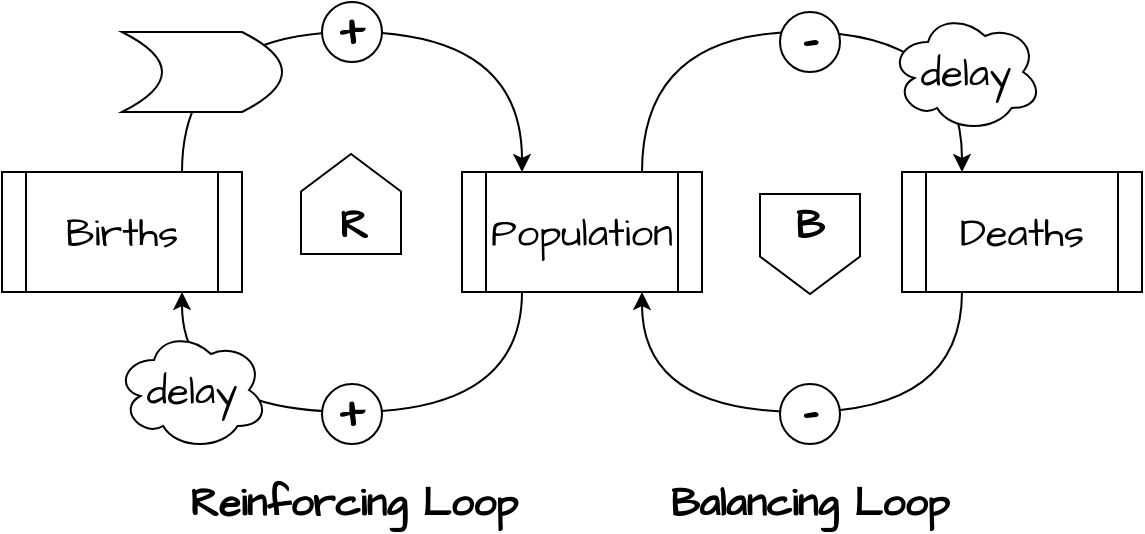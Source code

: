 <mxfile version="22.1.3" type="google" pages="6">
  <diagram name="Fig-01-Balancing-process" id="11gkgyTzlIEq7FbUo4LB">
    <mxGraphModel grid="1" page="1" gridSize="10" guides="1" tooltips="1" connect="1" arrows="1" fold="1" pageScale="1" pageWidth="827" pageHeight="1169" math="0" shadow="0">
      <root>
        <mxCell id="0" />
        <mxCell id="1" parent="0" />
        <mxCell id="OilLAM5gHZXCS2dtqv6e-1" value="Births" style="shape=process;whiteSpace=wrap;html=1;backgroundOutline=1;hachureGap=4;fontFamily=Architects Daughter;fontSource=https%3A%2F%2Ffonts.googleapis.com%2Fcss%3Ffamily%3DArchitects%2BDaughter;fontSize=20;" vertex="1" parent="1">
          <mxGeometry x="130" y="290" width="120" height="60" as="geometry" />
        </mxCell>
        <mxCell id="OilLAM5gHZXCS2dtqv6e-2" value="Population" style="shape=process;whiteSpace=wrap;html=1;backgroundOutline=1;hachureGap=4;fontFamily=Architects Daughter;fontSource=https%3A%2F%2Ffonts.googleapis.com%2Fcss%3Ffamily%3DArchitects%2BDaughter;fontSize=20;" vertex="1" parent="1">
          <mxGeometry x="360" y="290" width="120" height="60" as="geometry" />
        </mxCell>
        <mxCell id="OilLAM5gHZXCS2dtqv6e-11" style="edgeStyle=orthogonalEdgeStyle;curved=1;rounded=0;hachureGap=4;orthogonalLoop=1;jettySize=auto;html=1;entryX=0.75;entryY=1;entryDx=0;entryDy=0;fontFamily=Architects Daughter;fontSource=https%3A%2F%2Ffonts.googleapis.com%2Fcss%3Ffamily%3DArchitects%2BDaughter;fontSize=16;exitX=0.25;exitY=1;exitDx=0;exitDy=0;" edge="1" parent="1" source="OilLAM5gHZXCS2dtqv6e-3" target="OilLAM5gHZXCS2dtqv6e-2">
          <mxGeometry relative="1" as="geometry">
            <Array as="points">
              <mxPoint x="610" y="410" />
              <mxPoint x="450" y="410" />
            </Array>
          </mxGeometry>
        </mxCell>
        <mxCell id="OilLAM5gHZXCS2dtqv6e-3" value="Deaths" style="shape=process;whiteSpace=wrap;html=1;backgroundOutline=1;hachureGap=4;fontFamily=Architects Daughter;fontSource=https%3A%2F%2Ffonts.googleapis.com%2Fcss%3Ffamily%3DArchitects%2BDaughter;fontSize=20;" vertex="1" parent="1">
          <mxGeometry x="580" y="290" width="120" height="60" as="geometry" />
        </mxCell>
        <mxCell id="OilLAM5gHZXCS2dtqv6e-7" style="edgeStyle=orthogonalEdgeStyle;curved=1;rounded=0;hachureGap=4;orthogonalLoop=1;jettySize=auto;html=1;entryX=0.25;entryY=0;entryDx=0;entryDy=0;fontFamily=Architects Daughter;fontSource=https%3A%2F%2Ffonts.googleapis.com%2Fcss%3Ffamily%3DArchitects%2BDaughter;fontSize=16;exitX=0.75;exitY=0;exitDx=0;exitDy=0;" edge="1" parent="1" source="OilLAM5gHZXCS2dtqv6e-1" target="OilLAM5gHZXCS2dtqv6e-2">
          <mxGeometry relative="1" as="geometry">
            <Array as="points">
              <mxPoint x="220" y="220" />
              <mxPoint x="390" y="220" />
            </Array>
          </mxGeometry>
        </mxCell>
        <mxCell id="OilLAM5gHZXCS2dtqv6e-8" style="edgeStyle=orthogonalEdgeStyle;curved=1;rounded=0;hachureGap=4;orthogonalLoop=1;jettySize=auto;html=1;entryX=0.25;entryY=0;entryDx=0;entryDy=0;fontFamily=Architects Daughter;fontSource=https%3A%2F%2Ffonts.googleapis.com%2Fcss%3Ffamily%3DArchitects%2BDaughter;fontSize=16;exitX=0.75;exitY=0;exitDx=0;exitDy=0;" edge="1" parent="1" source="OilLAM5gHZXCS2dtqv6e-2" target="OilLAM5gHZXCS2dtqv6e-3">
          <mxGeometry relative="1" as="geometry">
            <mxPoint x="440" y="290" as="sourcePoint" />
            <mxPoint x="640" y="290" as="targetPoint" />
            <Array as="points">
              <mxPoint x="450" y="220" />
              <mxPoint x="610" y="220" />
            </Array>
          </mxGeometry>
        </mxCell>
        <mxCell id="OilLAM5gHZXCS2dtqv6e-12" style="edgeStyle=orthogonalEdgeStyle;curved=1;rounded=0;hachureGap=4;orthogonalLoop=1;jettySize=auto;html=1;fontFamily=Architects Daughter;fontSource=https%3A%2F%2Ffonts.googleapis.com%2Fcss%3Ffamily%3DArchitects%2BDaughter;fontSize=16;exitX=0.25;exitY=1;exitDx=0;exitDy=0;entryX=0.75;entryY=1;entryDx=0;entryDy=0;" edge="1" parent="1" source="OilLAM5gHZXCS2dtqv6e-2" target="OilLAM5gHZXCS2dtqv6e-1">
          <mxGeometry relative="1" as="geometry">
            <mxPoint x="285" y="400" as="sourcePoint" />
            <mxPoint x="130" y="420" as="targetPoint" />
            <Array as="points">
              <mxPoint x="390" y="410" />
              <mxPoint x="220" y="410" />
            </Array>
          </mxGeometry>
        </mxCell>
        <mxCell id="OilLAM5gHZXCS2dtqv6e-14" value="&lt;b&gt;&lt;font style=&quot;font-size: 24px;&quot;&gt;+&lt;/font&gt;&lt;/b&gt;" style="ellipse;whiteSpace=wrap;html=1;aspect=fixed;hachureGap=4;fontFamily=Architects Daughter;fontSource=https%3A%2F%2Ffonts.googleapis.com%2Fcss%3Ffamily%3DArchitects%2BDaughter;fontSize=20;" vertex="1" parent="1">
          <mxGeometry x="290" y="205" width="30" height="30" as="geometry" />
        </mxCell>
        <mxCell id="OilLAM5gHZXCS2dtqv6e-16" value="&lt;b&gt;&lt;font style=&quot;font-size: 24px;&quot;&gt;+&lt;/font&gt;&lt;/b&gt;" style="ellipse;whiteSpace=wrap;html=1;aspect=fixed;hachureGap=4;fontFamily=Architects Daughter;fontSource=https%3A%2F%2Ffonts.googleapis.com%2Fcss%3Ffamily%3DArchitects%2BDaughter;fontSize=20;" vertex="1" parent="1">
          <mxGeometry x="290" y="396" width="30" height="30" as="geometry" />
        </mxCell>
        <mxCell id="OilLAM5gHZXCS2dtqv6e-18" value="delay" style="ellipse;shape=cloud;whiteSpace=wrap;html=1;hachureGap=4;fontFamily=Architects Daughter;fontSource=https%3A%2F%2Ffonts.googleapis.com%2Fcss%3Ffamily%3DArchitects%2BDaughter;fontSize=20;" vertex="1" parent="1">
          <mxGeometry x="187" y="369" width="76" height="60" as="geometry" />
        </mxCell>
        <mxCell id="OilLAM5gHZXCS2dtqv6e-20" value="delay" style="ellipse;shape=cloud;whiteSpace=wrap;html=1;hachureGap=4;fontFamily=Architects Daughter;fontSource=https%3A%2F%2Ffonts.googleapis.com%2Fcss%3Ffamily%3DArchitects%2BDaughter;fontSize=20;" vertex="1" parent="1">
          <mxGeometry x="574" y="210" width="76" height="60" as="geometry" />
        </mxCell>
        <mxCell id="OilLAM5gHZXCS2dtqv6e-21" value="&lt;b&gt;&lt;font style=&quot;font-size: 24px;&quot;&gt;-&lt;/font&gt;&lt;/b&gt;" style="ellipse;whiteSpace=wrap;html=1;aspect=fixed;hachureGap=4;fontFamily=Architects Daughter;fontSource=https%3A%2F%2Ffonts.googleapis.com%2Fcss%3Ffamily%3DArchitects%2BDaughter;fontSize=20;" vertex="1" parent="1">
          <mxGeometry x="519" y="210" width="30" height="30" as="geometry" />
        </mxCell>
        <mxCell id="OilLAM5gHZXCS2dtqv6e-24" value="&lt;b&gt;&lt;font style=&quot;font-size: 24px;&quot;&gt;-&lt;/font&gt;&lt;/b&gt;" style="ellipse;whiteSpace=wrap;html=1;aspect=fixed;hachureGap=4;fontFamily=Architects Daughter;fontSource=https%3A%2F%2Ffonts.googleapis.com%2Fcss%3Ffamily%3DArchitects%2BDaughter;fontSize=20;" vertex="1" parent="1">
          <mxGeometry x="519" y="396" width="30" height="30" as="geometry" />
        </mxCell>
        <mxCell id="OilLAM5gHZXCS2dtqv6e-25" value="" style="shape=offPageConnector;whiteSpace=wrap;html=1;hachureGap=4;fontFamily=Architects Daughter;fontSource=https%3A%2F%2Ffonts.googleapis.com%2Fcss%3Ffamily%3DArchitects%2BDaughter;fontSize=20;" vertex="1" parent="1">
          <mxGeometry x="509" y="301" width="50" height="50" as="geometry" />
        </mxCell>
        <mxCell id="OilLAM5gHZXCS2dtqv6e-27" value="" style="shape=offPageConnector;whiteSpace=wrap;html=1;hachureGap=4;fontFamily=Architects Daughter;fontSource=https%3A%2F%2Ffonts.googleapis.com%2Fcss%3Ffamily%3DArchitects%2BDaughter;fontSize=20;rotation=-180;" vertex="1" parent="1">
          <mxGeometry x="279.5" y="281" width="50" height="50" as="geometry" />
        </mxCell>
        <mxCell id="OilLAM5gHZXCS2dtqv6e-28" value="&lt;b&gt;R&lt;/b&gt;" style="text;html=1;strokeColor=none;fillColor=none;align=center;verticalAlign=middle;whiteSpace=wrap;rounded=0;fontSize=20;fontFamily=Architects Daughter;" vertex="1" parent="1">
          <mxGeometry x="280.5" y="301" width="50" height="30" as="geometry" />
        </mxCell>
        <mxCell id="OilLAM5gHZXCS2dtqv6e-29" value="&lt;b&gt;B&lt;/b&gt;" style="text;html=1;strokeColor=none;fillColor=none;align=center;verticalAlign=middle;whiteSpace=wrap;rounded=0;fontSize=20;fontFamily=Architects Daughter;" vertex="1" parent="1">
          <mxGeometry x="509" y="301" width="50" height="30" as="geometry" />
        </mxCell>
        <mxCell id="OilLAM5gHZXCS2dtqv6e-32" value="&lt;b&gt;Reinforcing Loop&lt;/b&gt;" style="text;html=1;strokeColor=none;fillColor=none;align=center;verticalAlign=middle;whiteSpace=wrap;rounded=0;fontSize=20;fontFamily=Architects Daughter;" vertex="1" parent="1">
          <mxGeometry x="215.5" y="440" width="180" height="30" as="geometry" />
        </mxCell>
        <mxCell id="OilLAM5gHZXCS2dtqv6e-33" value="&lt;b&gt;Balancing Loop&lt;/b&gt;" style="text;html=1;strokeColor=none;fillColor=none;align=center;verticalAlign=middle;whiteSpace=wrap;rounded=0;fontSize=20;fontFamily=Architects Daughter;" vertex="1" parent="1">
          <mxGeometry x="444" y="440" width="180" height="30" as="geometry" />
        </mxCell>
        <mxCell id="eOa3cAy2JyRBsDLflKiv-6" value="" style="shape=dataStorage;whiteSpace=wrap;html=1;fixedSize=1;hachureGap=4;fontFamily=Architects Daughter;fontSource=https%3A%2F%2Ffonts.googleapis.com%2Fcss%3Ffamily%3DArchitects%2BDaughter;fontSize=20;size=20;rotation=-180;" vertex="1" parent="1">
          <mxGeometry x="190" y="220" width="80" height="40" as="geometry" />
        </mxCell>
      </root>
    </mxGraphModel>
  </diagram>
  <diagram id="60wBSHql6DzevDmBtiGt" name="Fig-02-Shifting-the-burden">
    <mxGraphModel grid="1" page="1" gridSize="10" guides="1" tooltips="1" connect="1" arrows="1" fold="1" pageScale="1" pageWidth="827" pageHeight="1169" math="0" shadow="0">
      <root>
        <mxCell id="0" />
        <mxCell id="1" parent="0" />
        <mxCell id="sNFpGh8MA8WaqAuddQsx-11" style="edgeStyle=orthogonalEdgeStyle;curved=1;rounded=0;hachureGap=4;orthogonalLoop=1;jettySize=auto;html=1;entryX=0.75;entryY=1;entryDx=0;entryDy=0;fontFamily=Architects Daughter;fontSource=https%3A%2F%2Ffonts.googleapis.com%2Fcss%3Ffamily%3DArchitects%2BDaughter;fontSize=16;exitX=0.25;exitY=1;exitDx=0;exitDy=0;" edge="1" parent="1" source="rQ8_VpvlFL_j0DW1Z15a-1" target="rQ8_VpvlFL_j0DW1Z15a-3">
          <mxGeometry relative="1" as="geometry">
            <Array as="points">
              <mxPoint x="325" y="320" />
              <mxPoint x="165" y="320" />
            </Array>
          </mxGeometry>
        </mxCell>
        <mxCell id="sNFpGh8MA8WaqAuddQsx-14" style="edgeStyle=orthogonalEdgeStyle;curved=1;rounded=0;hachureGap=4;orthogonalLoop=1;jettySize=auto;html=1;entryX=0.25;entryY=1;entryDx=0;entryDy=0;fontFamily=Architects Daughter;fontSource=https%3A%2F%2Ffonts.googleapis.com%2Fcss%3Ffamily%3DArchitects%2BDaughter;fontSize=16;exitX=0.812;exitY=1.017;exitDx=0;exitDy=0;exitPerimeter=0;" edge="1" parent="1" source="rQ8_VpvlFL_j0DW1Z15a-1" target="rQ8_VpvlFL_j0DW1Z15a-2">
          <mxGeometry relative="1" as="geometry">
            <Array as="points">
              <mxPoint x="411" y="320" />
              <mxPoint x="555" y="320" />
            </Array>
          </mxGeometry>
        </mxCell>
        <mxCell id="rQ8_VpvlFL_j0DW1Z15a-1" value="&lt;b style=&quot;&quot;&gt;&lt;font style=&quot;font-size: 10px;&quot;&gt;Platform&#39;s value delivery rate slow down&lt;/font&gt;&lt;/b&gt;" style="shape=process;whiteSpace=wrap;html=1;backgroundOutline=1;hachureGap=4;fontFamily=Architects Daughter;fontSource=https%3A%2F%2Ffonts.googleapis.com%2Fcss%3Ffamily%3DArchitects%2BDaughter;fontSize=20;fillColor=#CCCCCC;fontColor=#333333;strokeColor=#666666;" vertex="1" parent="1">
          <mxGeometry x="286" y="220" width="154" height="60" as="geometry" />
        </mxCell>
        <mxCell id="rQ8_VpvlFL_j0DW1Z15a-2" value="&lt;font style=&quot;font-size: 14px;&quot;&gt;&lt;font style=&quot;font-size: 14px;&quot;&gt;Modularize&lt;/font&gt;&amp;nbsp;the architecture&lt;/font&gt;" style="shape=process;whiteSpace=wrap;html=1;backgroundOutline=1;hachureGap=4;fontFamily=Architects Daughter;fontSource=https%3A%2F%2Ffonts.googleapis.com%2Fcss%3Ffamily%3DArchitects%2BDaughter;fontSize=20;strokeColor=#1A1A1A;" vertex="1" parent="1">
          <mxGeometry x="520" y="220" width="140" height="60" as="geometry" />
        </mxCell>
        <mxCell id="sNFpGh8MA8WaqAuddQsx-4" style="edgeStyle=orthogonalEdgeStyle;curved=1;rounded=0;hachureGap=4;orthogonalLoop=1;jettySize=auto;html=1;entryX=0.25;entryY=0;entryDx=0;entryDy=0;fontFamily=Architects Daughter;fontSource=https%3A%2F%2Ffonts.googleapis.com%2Fcss%3Ffamily%3DArchitects%2BDaughter;fontSize=16;exitX=0.75;exitY=0;exitDx=0;exitDy=0;" edge="1" parent="1" source="rQ8_VpvlFL_j0DW1Z15a-3" target="rQ8_VpvlFL_j0DW1Z15a-1">
          <mxGeometry relative="1" as="geometry">
            <Array as="points">
              <mxPoint x="165" y="180" />
              <mxPoint x="325" y="180" />
            </Array>
          </mxGeometry>
        </mxCell>
        <mxCell id="rQ8_VpvlFL_j0DW1Z15a-3" value="&lt;font style=&quot;font-size: 14px;&quot;&gt;Throw tech at the problem&lt;/font&gt;" style="shape=process;whiteSpace=wrap;html=1;backgroundOutline=1;hachureGap=4;fontFamily=Architects Daughter;fontSource=https%3A%2F%2Ffonts.googleapis.com%2Fcss%3Ffamily%3DArchitects%2BDaughter;fontSize=20;strokeColor=#1A1A1A;" vertex="1" parent="1">
          <mxGeometry x="60" y="220" width="140" height="60" as="geometry" />
        </mxCell>
        <mxCell id="3nkuwD8ZPSOfI04qn5QQ-1" value="&lt;b&gt;&lt;font style=&quot;font-size: 24px;&quot;&gt;+&lt;/font&gt;&lt;/b&gt;" style="ellipse;whiteSpace=wrap;html=1;aspect=fixed;hachureGap=4;fontFamily=Architects Daughter;fontSource=https%3A%2F%2Ffonts.googleapis.com%2Fcss%3Ffamily%3DArchitects%2BDaughter;fontSize=20;" vertex="1" parent="1">
          <mxGeometry x="230" y="304" width="30" height="30" as="geometry" />
        </mxCell>
        <mxCell id="3nkuwD8ZPSOfI04qn5QQ-3" value="&lt;b&gt;&lt;font style=&quot;font-size: 24px;&quot;&gt;-&lt;/font&gt;&lt;/b&gt;" style="ellipse;whiteSpace=wrap;html=1;aspect=fixed;hachureGap=4;fontFamily=Architects Daughter;fontSource=https%3A%2F%2Ffonts.googleapis.com%2Fcss%3Ffamily%3DArchitects%2BDaughter;fontSize=20;" vertex="1" parent="1">
          <mxGeometry x="230" y="162" width="30" height="30" as="geometry" />
        </mxCell>
        <mxCell id="3nkuwD8ZPSOfI04qn5QQ-9" value="&lt;b&gt;&lt;font style=&quot;font-size: 24px;&quot;&gt;+&lt;/font&gt;&lt;/b&gt;" style="ellipse;whiteSpace=wrap;html=1;aspect=fixed;hachureGap=4;fontFamily=Architects Daughter;fontSource=https%3A%2F%2Ffonts.googleapis.com%2Fcss%3Ffamily%3DArchitects%2BDaughter;fontSize=20;" vertex="1" parent="1">
          <mxGeometry x="466" y="304" width="30" height="30" as="geometry" />
        </mxCell>
        <mxCell id="sNFpGh8MA8WaqAuddQsx-1" value="" style="shape=offPageConnector;whiteSpace=wrap;html=1;hachureGap=4;fontFamily=Architects Daughter;fontSource=https%3A%2F%2Ffonts.googleapis.com%2Fcss%3Ffamily%3DArchitects%2BDaughter;fontSize=20;" vertex="1" parent="1">
          <mxGeometry x="220" y="230" width="50" height="50" as="geometry" />
        </mxCell>
        <mxCell id="sNFpGh8MA8WaqAuddQsx-2" value="&lt;b&gt;B&lt;/b&gt;" style="text;html=1;strokeColor=none;fillColor=none;align=center;verticalAlign=middle;whiteSpace=wrap;rounded=0;fontSize=20;fontFamily=Architects Daughter;" vertex="1" parent="1">
          <mxGeometry x="220" y="230" width="50" height="30" as="geometry" />
        </mxCell>
        <mxCell id="sNFpGh8MA8WaqAuddQsx-6" value="" style="shape=offPageConnector;whiteSpace=wrap;html=1;hachureGap=4;fontFamily=Architects Daughter;fontSource=https%3A%2F%2Ffonts.googleapis.com%2Fcss%3Ffamily%3DArchitects%2BDaughter;fontSize=20;" vertex="1" parent="1">
          <mxGeometry x="456" y="225" width="50" height="50" as="geometry" />
        </mxCell>
        <mxCell id="sNFpGh8MA8WaqAuddQsx-7" value="&lt;b&gt;B&lt;/b&gt;" style="text;html=1;strokeColor=none;fillColor=none;align=center;verticalAlign=middle;whiteSpace=wrap;rounded=0;fontSize=20;fontFamily=Architects Daughter;" vertex="1" parent="1">
          <mxGeometry x="456" y="225" width="50" height="30" as="geometry" />
        </mxCell>
        <mxCell id="sNFpGh8MA8WaqAuddQsx-12" style="edgeStyle=orthogonalEdgeStyle;curved=1;rounded=0;hachureGap=4;orthogonalLoop=1;jettySize=auto;html=1;entryX=1;entryY=0.5;entryDx=0;entryDy=0;fontFamily=Architects Daughter;fontSource=https%3A%2F%2Ffonts.googleapis.com%2Fcss%3Ffamily%3DArchitects%2BDaughter;fontSize=16;exitX=0.557;exitY=-0.05;exitDx=0;exitDy=0;exitPerimeter=0;" edge="1" parent="1" source="rQ8_VpvlFL_j0DW1Z15a-2" target="JkUxGWdvc6NHA0KVlLsy-8">
          <mxGeometry relative="1" as="geometry">
            <Array as="points">
              <mxPoint x="598" y="120" />
            </Array>
          </mxGeometry>
        </mxCell>
        <mxCell id="sNFpGh8MA8WaqAuddQsx-13" value="&lt;b&gt;&lt;font style=&quot;font-size: 24px;&quot;&gt;-&lt;/font&gt;&lt;/b&gt;" style="ellipse;whiteSpace=wrap;html=1;aspect=fixed;hachureGap=4;fontFamily=Architects Daughter;fontSource=https%3A%2F%2Ffonts.googleapis.com%2Fcss%3Ffamily%3DArchitects%2BDaughter;fontSize=20;" vertex="1" parent="1">
          <mxGeometry x="575" y="162" width="30" height="30" as="geometry" />
        </mxCell>
        <mxCell id="JkUxGWdvc6NHA0KVlLsy-1" value="delay" style="ellipse;shape=cloud;whiteSpace=wrap;html=1;hachureGap=4;fontFamily=Architects Daughter;fontSource=https%3A%2F%2Ffonts.googleapis.com%2Fcss%3Ffamily%3DArchitects%2BDaughter;fontSize=20;" vertex="1" parent="1">
          <mxGeometry x="376" y="290" width="76" height="60" as="geometry" />
        </mxCell>
        <mxCell id="JkUxGWdvc6NHA0KVlLsy-2" value="&lt;font style=&quot;font-size: 14px;&quot;&gt;Perceived problem resolution&lt;/font&gt;" style="shape=process;whiteSpace=wrap;html=1;backgroundOutline=1;hachureGap=4;fontFamily=Architects Daughter;fontSource=https%3A%2F%2Ffonts.googleapis.com%2Fcss%3Ffamily%3DArchitects%2BDaughter;fontSize=20;strokeColor=#1A1A1A;" vertex="1" parent="1">
          <mxGeometry x="286" y="397" width="154" height="60" as="geometry" />
        </mxCell>
        <mxCell id="JkUxGWdvc6NHA0KVlLsy-3" style="edgeStyle=orthogonalEdgeStyle;curved=1;rounded=0;hachureGap=4;orthogonalLoop=1;jettySize=auto;html=1;entryX=0;entryY=0.5;entryDx=0;entryDy=0;fontFamily=Architects Daughter;fontSource=https%3A%2F%2Ffonts.googleapis.com%2Fcss%3Ffamily%3DArchitects%2BDaughter;fontSize=16;exitX=0.5;exitY=1;exitDx=0;exitDy=0;" edge="1" parent="1" source="rQ8_VpvlFL_j0DW1Z15a-3" target="JkUxGWdvc6NHA0KVlLsy-2">
          <mxGeometry relative="1" as="geometry" />
        </mxCell>
        <mxCell id="JkUxGWdvc6NHA0KVlLsy-4" value="&lt;b&gt;&lt;font style=&quot;font-size: 24px;&quot;&gt;+&lt;/font&gt;&lt;/b&gt;" style="ellipse;whiteSpace=wrap;html=1;aspect=fixed;hachureGap=4;fontFamily=Architects Daughter;fontSource=https%3A%2F%2Ffonts.googleapis.com%2Fcss%3Ffamily%3DArchitects%2BDaughter;fontSize=20;" vertex="1" parent="1">
          <mxGeometry x="170" y="390" width="30" height="30" as="geometry" />
        </mxCell>
        <mxCell id="JkUxGWdvc6NHA0KVlLsy-5" style="edgeStyle=orthogonalEdgeStyle;curved=1;rounded=0;hachureGap=4;orthogonalLoop=1;jettySize=auto;html=1;exitX=1;exitY=0.5;exitDx=0;exitDy=0;entryX=0.679;entryY=0.983;entryDx=0;entryDy=0;entryPerimeter=0;fontFamily=Architects Daughter;fontSource=https%3A%2F%2Ffonts.googleapis.com%2Fcss%3Ffamily%3DArchitects%2BDaughter;fontSize=16;" edge="1" parent="1" source="JkUxGWdvc6NHA0KVlLsy-2" target="rQ8_VpvlFL_j0DW1Z15a-2">
          <mxGeometry relative="1" as="geometry" />
        </mxCell>
        <mxCell id="JkUxGWdvc6NHA0KVlLsy-6" value="&lt;b&gt;&lt;font style=&quot;font-size: 24px;&quot;&gt;-&lt;/font&gt;&lt;/b&gt;" style="ellipse;whiteSpace=wrap;html=1;aspect=fixed;hachureGap=4;fontFamily=Architects Daughter;fontSource=https%3A%2F%2Ffonts.googleapis.com%2Fcss%3Ffamily%3DArchitects%2BDaughter;fontSize=20;" vertex="1" parent="1">
          <mxGeometry x="536" y="391" width="30" height="30" as="geometry" />
        </mxCell>
        <mxCell id="JkUxGWdvc6NHA0KVlLsy-9" style="edgeStyle=orthogonalEdgeStyle;curved=1;rounded=0;hachureGap=4;orthogonalLoop=1;jettySize=auto;html=1;entryX=0.5;entryY=0;entryDx=0;entryDy=0;fontFamily=Architects Daughter;fontSource=https%3A%2F%2Ffonts.googleapis.com%2Fcss%3Ffamily%3DArchitects%2BDaughter;fontSize=16;exitX=0;exitY=0.5;exitDx=0;exitDy=0;" edge="1" parent="1" source="JkUxGWdvc6NHA0KVlLsy-8" target="rQ8_VpvlFL_j0DW1Z15a-1">
          <mxGeometry relative="1" as="geometry" />
        </mxCell>
        <mxCell id="JkUxGWdvc6NHA0KVlLsy-8" value="&lt;font color=&quot;#000000&quot; style=&quot;font-size: 14px;&quot;&gt;&lt;b&gt;Accidental complexity&lt;/b&gt;&lt;/font&gt;" style="shape=process;whiteSpace=wrap;html=1;backgroundOutline=1;hachureGap=4;fontFamily=Architects Daughter;fontSource=https%3A%2F%2Ffonts.googleapis.com%2Fcss%3Ffamily%3DArchitects%2BDaughter;fontSize=20;fillColor=#CCCCCC;fontColor=#333333;strokeColor=#666666;" vertex="1" parent="1">
          <mxGeometry x="414" y="90" width="116" height="60" as="geometry" />
        </mxCell>
        <mxCell id="JkUxGWdvc6NHA0KVlLsy-10" value="&lt;b&gt;&lt;font style=&quot;font-size: 24px;&quot;&gt;-&lt;/font&gt;&lt;/b&gt;" style="ellipse;whiteSpace=wrap;html=1;aspect=fixed;hachureGap=4;fontFamily=Architects Daughter;fontSource=https%3A%2F%2Ffonts.googleapis.com%2Fcss%3Ffamily%3DArchitects%2BDaughter;fontSize=20;" vertex="1" parent="1">
          <mxGeometry x="351" y="150" width="30" height="30" as="geometry" />
        </mxCell>
        <mxCell id="zHYCEslQDswpTlJCE2H4-1" value="" style="shape=offPageConnector;whiteSpace=wrap;html=1;hachureGap=4;fontFamily=Architects Daughter;fontSource=https%3A%2F%2Ffonts.googleapis.com%2Fcss%3Ffamily%3DArchitects%2BDaughter;fontSize=20;rotation=-180;" vertex="1" parent="1">
          <mxGeometry x="340.5" y="334" width="50" height="50" as="geometry" />
        </mxCell>
        <mxCell id="zHYCEslQDswpTlJCE2H4-2" value="&lt;b&gt;R&lt;/b&gt;" style="text;html=1;strokeColor=none;fillColor=none;align=center;verticalAlign=middle;whiteSpace=wrap;rounded=0;fontSize=20;fontFamily=Architects Daughter;" vertex="1" parent="1">
          <mxGeometry x="341.5" y="354" width="50" height="30" as="geometry" />
        </mxCell>
        <mxCell id="zHYCEslQDswpTlJCE2H4-3" value="&lt;font style=&quot;font-size: 12px;&quot;&gt;&lt;i&gt;problem symptom&lt;/i&gt;&lt;/font&gt;" style="text;html=1;strokeColor=none;fillColor=none;align=center;verticalAlign=middle;whiteSpace=wrap;rounded=0;fontSize=20;fontFamily=Architects Daughter;" vertex="1" parent="1">
          <mxGeometry x="370" y="184" width="110" height="30" as="geometry" />
        </mxCell>
        <mxCell id="zHYCEslQDswpTlJCE2H4-4" value="&lt;font style=&quot;font-size: 12px;&quot;&gt;&lt;i&gt;problem&lt;/i&gt;&lt;/font&gt;" style="text;html=1;strokeColor=none;fillColor=none;align=center;verticalAlign=middle;whiteSpace=wrap;rounded=0;fontSize=20;fontFamily=Architects Daughter;" vertex="1" parent="1">
          <mxGeometry x="450" y="60" width="110" height="30" as="geometry" />
        </mxCell>
        <mxCell id="zHYCEslQDswpTlJCE2H4-5" value="&lt;font style=&quot;font-size: 12px;&quot;&gt;&lt;i&gt;fundamental solution&lt;/i&gt;&lt;/font&gt;" style="text;html=1;strokeColor=none;fillColor=none;align=center;verticalAlign=middle;whiteSpace=wrap;rounded=0;fontSize=20;fontFamily=Architects Daughter;" vertex="1" parent="1">
          <mxGeometry x="610" y="170" width="80" height="40" as="geometry" />
        </mxCell>
        <mxCell id="zHYCEslQDswpTlJCE2H4-6" value="&lt;font style=&quot;font-size: 12px;&quot;&gt;&lt;i&gt;symptomatic solution&lt;/i&gt;&lt;/font&gt;" style="text;html=1;strokeColor=none;fillColor=none;align=center;verticalAlign=middle;whiteSpace=wrap;rounded=0;fontSize=20;fontFamily=Architects Daughter;" vertex="1" parent="1">
          <mxGeometry x="50" y="170" width="80" height="40" as="geometry" />
        </mxCell>
        <mxCell id="zHYCEslQDswpTlJCE2H4-7" value="&lt;font style=&quot;font-size: 12px;&quot;&gt;&lt;i&gt;side effect&lt;/i&gt;&lt;/font&gt;" style="text;html=1;strokeColor=none;fillColor=none;align=center;verticalAlign=middle;whiteSpace=wrap;rounded=0;fontSize=20;fontFamily=Architects Daughter;" vertex="1" parent="1">
          <mxGeometry x="372" y="457" width="80" height="40" as="geometry" />
        </mxCell>
      </root>
    </mxGraphModel>
  </diagram>
  <diagram id="VZHvIFyYpa8_GfxR6yGR" name="Fig-03-Limits-to-growth">
    <mxGraphModel grid="1" page="1" gridSize="10" guides="1" tooltips="1" connect="1" arrows="1" fold="1" pageScale="1" pageWidth="827" pageHeight="1169" math="0" shadow="0">
      <root>
        <mxCell id="0" />
        <mxCell id="1" parent="0" />
        <mxCell id="pC0U9TaMKol24cRYs0nE-3" style="edgeStyle=orthogonalEdgeStyle;curved=1;rounded=0;hachureGap=4;orthogonalLoop=1;jettySize=auto;html=1;entryX=1;entryY=0.5;entryDx=0;entryDy=0;fontFamily=Architects Daughter;fontSource=https%3A%2F%2Ffonts.googleapis.com%2Fcss%3Ffamily%3DArchitects%2BDaughter;fontSize=16;exitX=0.429;exitY=1.067;exitDx=0;exitDy=0;exitPerimeter=0;" edge="1" parent="1" source="toFSfbO1YD8qkhx_uLbi-1" target="jR9MZyseowT6mkysiJ1X-4">
          <mxGeometry relative="1" as="geometry">
            <mxPoint x="480" y="190" as="sourcePoint" />
            <Array as="points">
              <mxPoint x="456" y="280" />
            </Array>
          </mxGeometry>
        </mxCell>
        <mxCell id="-S8CpeLDtlivjHrIujZA-5" style="edgeStyle=orthogonalEdgeStyle;curved=1;rounded=0;hachureGap=4;orthogonalLoop=1;jettySize=auto;html=1;entryX=0;entryY=0.5;entryDx=0;entryDy=0;fontFamily=Architects Daughter;fontSource=https%3A%2F%2Ffonts.googleapis.com%2Fcss%3Ffamily%3DArchitects%2BDaughter;fontSize=16;exitX=0.591;exitY=0;exitDx=0;exitDy=0;exitPerimeter=0;" edge="1" parent="1" source="toFSfbO1YD8qkhx_uLbi-1" target="-S8CpeLDtlivjHrIujZA-1">
          <mxGeometry relative="1" as="geometry" />
        </mxCell>
        <mxCell id="toFSfbO1YD8qkhx_uLbi-1" value="&lt;b style=&quot;&quot;&gt;&lt;font style=&quot;font-size: 13px;&quot;&gt;Platform&#39;s value delivery rate&lt;/font&gt;&lt;/b&gt;" style="shape=process;whiteSpace=wrap;html=1;backgroundOutline=1;hachureGap=4;fontFamily=Architects Daughter;fontSource=https%3A%2F%2Ffonts.googleapis.com%2Fcss%3Ffamily%3DArchitects%2BDaughter;fontSize=20;fillColor=#CCCCCC;" vertex="1" parent="1">
          <mxGeometry x="390" y="125" width="154" height="60" as="geometry" />
        </mxCell>
        <mxCell id="-S8CpeLDtlivjHrIujZA-7" style="edgeStyle=orthogonalEdgeStyle;curved=1;rounded=0;hachureGap=4;orthogonalLoop=1;jettySize=auto;html=1;entryX=1;entryY=0.5;entryDx=0;entryDy=0;fontFamily=Architects Daughter;fontSource=https%3A%2F%2Ffonts.googleapis.com%2Fcss%3Ffamily%3DArchitects%2BDaughter;fontSize=16;exitX=0.5;exitY=1;exitDx=0;exitDy=0;dashed=1;strokeColor=#FF0000;strokeWidth=3;" edge="1" parent="1" source="jR9MZyseowT6mkysiJ1X-1" target="pC0U9TaMKol24cRYs0nE-1">
          <mxGeometry relative="1" as="geometry" />
        </mxCell>
        <mxCell id="jR9MZyseowT6mkysiJ1X-1" value="&lt;font color=&quot;#000000&quot; style=&quot;font-size: 14px;&quot;&gt;&lt;b&gt;Platform complexity&lt;/b&gt;&lt;/font&gt;" style="shape=process;whiteSpace=wrap;html=1;backgroundOutline=1;hachureGap=4;fontFamily=Architects Daughter;fontSource=https%3A%2F%2Ffonts.googleapis.com%2Fcss%3Ffamily%3DArchitects%2BDaughter;fontSize=20;fillColor=#CCCCCC;fontColor=#333333;strokeColor=#000000;" vertex="1" parent="1">
          <mxGeometry x="710" y="125" width="150" height="60" as="geometry" />
        </mxCell>
        <mxCell id="jR9MZyseowT6mkysiJ1X-2" value="&lt;font color=&quot;#000000&quot; style=&quot;font-size: 14px;&quot;&gt;&lt;span&gt;Fast flow of change&lt;/span&gt;&lt;/font&gt;" style="shape=process;whiteSpace=wrap;html=1;backgroundOutline=1;hachureGap=4;fontFamily=Architects Daughter;fontSource=https%3A%2F%2Ffonts.googleapis.com%2Fcss%3Ffamily%3DArchitects%2BDaughter;fontSize=20;fillColor=none;fontColor=#333333;strokeColor=#000000;fontStyle=0" vertex="1" parent="1">
          <mxGeometry x="270" width="150" height="60" as="geometry" />
        </mxCell>
        <mxCell id="jR9MZyseowT6mkysiJ1X-4" value="&lt;span style=&quot;&quot;&gt;&lt;font style=&quot;font-size: 13px;&quot;&gt;Pressure to find workaround&lt;/font&gt;&lt;/span&gt;" style="shape=process;whiteSpace=wrap;html=1;backgroundOutline=1;hachureGap=4;fontFamily=Architects Daughter;fontSource=https%3A%2F%2Ffonts.googleapis.com%2Fcss%3Ffamily%3DArchitects%2BDaughter;fontSize=20;fillColor=none;fontStyle=0" vertex="1" parent="1">
          <mxGeometry x="260" y="250" width="154" height="60" as="geometry" />
        </mxCell>
        <mxCell id="pC0U9TaMKol24cRYs0nE-5" style="edgeStyle=orthogonalEdgeStyle;curved=1;rounded=0;hachureGap=4;orthogonalLoop=1;jettySize=auto;html=1;entryX=0;entryY=0.5;entryDx=0;entryDy=0;fontFamily=Architects Daughter;fontSource=https%3A%2F%2Ffonts.googleapis.com%2Fcss%3Ffamily%3DArchitects%2BDaughter;fontSize=16;exitX=0.5;exitY=0;exitDx=0;exitDy=0;" edge="1" parent="1" source="jR9MZyseowT6mkysiJ1X-5" target="jR9MZyseowT6mkysiJ1X-2">
          <mxGeometry relative="1" as="geometry" />
        </mxCell>
        <mxCell id="-S8CpeLDtlivjHrIujZA-10" style="edgeStyle=orthogonalEdgeStyle;curved=1;rounded=0;hachureGap=4;orthogonalLoop=1;jettySize=auto;html=1;entryX=0.75;entryY=0;entryDx=0;entryDy=0;fontFamily=Architects Daughter;fontSource=https%3A%2F%2Ffonts.googleapis.com%2Fcss%3Ffamily%3DArchitects%2BDaughter;fontSize=16;exitX=0.25;exitY=0;exitDx=0;exitDy=0;dashed=1;strokeColor=#FF0000;strokeWidth=3;" edge="1" parent="1" source="jR9MZyseowT6mkysiJ1X-5" target="jR9MZyseowT6mkysiJ1X-1">
          <mxGeometry relative="1" as="geometry">
            <Array as="points">
              <mxPoint x="145" y="-40" />
              <mxPoint x="823" y="-40" />
            </Array>
          </mxGeometry>
        </mxCell>
        <mxCell id="jR9MZyseowT6mkysiJ1X-5" value="&lt;span style=&quot;&quot;&gt;&lt;font style=&quot;font-size: 13px;&quot;&gt;Technical debt&lt;/font&gt;&lt;/span&gt;" style="shape=process;whiteSpace=wrap;html=1;backgroundOutline=1;hachureGap=4;fontFamily=Architects Daughter;fontSource=https%3A%2F%2Ffonts.googleapis.com%2Fcss%3Ffamily%3DArchitects%2BDaughter;fontSize=20;fillColor=none;fontStyle=0" vertex="1" parent="1">
          <mxGeometry x="106" y="125" width="154" height="60" as="geometry" />
        </mxCell>
        <mxCell id="-S8CpeLDtlivjHrIujZA-9" style="edgeStyle=orthogonalEdgeStyle;curved=1;rounded=0;hachureGap=4;orthogonalLoop=1;jettySize=auto;html=1;entryX=0.5;entryY=1;entryDx=0;entryDy=0;fontFamily=Architects Daughter;fontSource=https%3A%2F%2Ffonts.googleapis.com%2Fcss%3Ffamily%3DArchitects%2BDaughter;fontSize=16;exitX=0.5;exitY=1;exitDx=0;exitDy=0;dashed=1;strokeColor=#FF0000;strokeWidth=3;" edge="1" parent="1" source="pC0U9TaMKol24cRYs0nE-1" target="jR9MZyseowT6mkysiJ1X-4">
          <mxGeometry relative="1" as="geometry">
            <Array as="points">
              <mxPoint x="619" y="390" />
              <mxPoint x="337" y="390" />
            </Array>
          </mxGeometry>
        </mxCell>
        <mxCell id="TomyczPFW5_MH4q7-_lM-2" style="edgeStyle=orthogonalEdgeStyle;curved=1;rounded=0;hachureGap=4;orthogonalLoop=1;jettySize=auto;html=1;fontFamily=Architects Daughter;fontSource=https%3A%2F%2Ffonts.googleapis.com%2Fcss%3Ffamily%3DArchitects%2BDaughter;fontSize=16;exitX=0.75;exitY=1;exitDx=0;exitDy=0;" edge="1" parent="1" source="pC0U9TaMKol24cRYs0nE-1" target="TomyczPFW5_MH4q7-_lM-1">
          <mxGeometry relative="1" as="geometry" />
        </mxCell>
        <mxCell id="pC0U9TaMKol24cRYs0nE-1" value="&lt;font color=&quot;#000000&quot; style=&quot;font-size: 14px;&quot;&gt;&lt;span&gt;Cognitive &lt;br&gt;load&lt;/span&gt;&lt;/font&gt;" style="shape=process;whiteSpace=wrap;html=1;backgroundOutline=1;hachureGap=4;fontFamily=Architects Daughter;fontSource=https%3A%2F%2Ffonts.googleapis.com%2Fcss%3Ffamily%3DArchitects%2BDaughter;fontSize=20;fillColor=none;fontColor=#333333;strokeColor=#000000;fontStyle=0" vertex="1" parent="1">
          <mxGeometry x="544" y="250" width="150" height="60" as="geometry" />
        </mxCell>
        <mxCell id="pC0U9TaMKol24cRYs0nE-2" style="edgeStyle=orthogonalEdgeStyle;curved=1;rounded=0;hachureGap=4;orthogonalLoop=1;jettySize=auto;html=1;exitX=1;exitY=0.5;exitDx=0;exitDy=0;entryX=0.448;entryY=0.017;entryDx=0;entryDy=0;entryPerimeter=0;fontFamily=Architects Daughter;fontSource=https%3A%2F%2Ffonts.googleapis.com%2Fcss%3Ffamily%3DArchitects%2BDaughter;fontSize=16;" edge="1" parent="1" source="jR9MZyseowT6mkysiJ1X-2" target="toFSfbO1YD8qkhx_uLbi-1">
          <mxGeometry relative="1" as="geometry" />
        </mxCell>
        <mxCell id="pC0U9TaMKol24cRYs0nE-4" style="edgeStyle=orthogonalEdgeStyle;curved=1;rounded=0;hachureGap=4;orthogonalLoop=1;jettySize=auto;html=1;entryX=0.5;entryY=1;entryDx=0;entryDy=0;fontFamily=Architects Daughter;fontSource=https%3A%2F%2Ffonts.googleapis.com%2Fcss%3Ffamily%3DArchitects%2BDaughter;fontSize=16;exitX=0;exitY=0.5;exitDx=0;exitDy=0;dashed=1;strokeColor=#FF0000;strokeWidth=3;" edge="1" parent="1" source="jR9MZyseowT6mkysiJ1X-4" target="jR9MZyseowT6mkysiJ1X-5">
          <mxGeometry relative="1" as="geometry" />
        </mxCell>
        <mxCell id="-S8CpeLDtlivjHrIujZA-6" style="edgeStyle=orthogonalEdgeStyle;curved=1;rounded=0;hachureGap=4;orthogonalLoop=1;jettySize=auto;html=1;entryX=0.5;entryY=0;entryDx=0;entryDy=0;fontFamily=Architects Daughter;fontSource=https%3A%2F%2Ffonts.googleapis.com%2Fcss%3Ffamily%3DArchitects%2BDaughter;fontSize=16;exitX=1;exitY=0.5;exitDx=0;exitDy=0;" edge="1" parent="1" source="-S8CpeLDtlivjHrIujZA-1" target="jR9MZyseowT6mkysiJ1X-1">
          <mxGeometry relative="1" as="geometry" />
        </mxCell>
        <mxCell id="-S8CpeLDtlivjHrIujZA-1" value="&lt;font color=&quot;#000000&quot;&gt;&lt;span style=&quot;font-size: 14px;&quot;&gt;&lt;span&gt;Platform dimension&lt;/span&gt;&lt;/span&gt;&lt;/font&gt;" style="shape=process;whiteSpace=wrap;html=1;backgroundOutline=1;hachureGap=4;fontFamily=Architects Daughter;fontSource=https%3A%2F%2Ffonts.googleapis.com%2Fcss%3Ffamily%3DArchitects%2BDaughter;fontSize=20;fillColor=none;fontColor=#333333;strokeColor=#000000;fontStyle=0" vertex="1" parent="1">
          <mxGeometry x="560" y="-1" width="150" height="60" as="geometry" />
        </mxCell>
        <mxCell id="-S8CpeLDtlivjHrIujZA-8" style="edgeStyle=orthogonalEdgeStyle;curved=1;rounded=0;hachureGap=4;orthogonalLoop=1;jettySize=auto;html=1;entryX=0.61;entryY=1.033;entryDx=0;entryDy=0;entryPerimeter=0;fontFamily=Architects Daughter;fontSource=https%3A%2F%2Ffonts.googleapis.com%2Fcss%3Ffamily%3DArchitects%2BDaughter;fontSize=16;exitX=0;exitY=0.5;exitDx=0;exitDy=0;" edge="1" parent="1" source="pC0U9TaMKol24cRYs0nE-1" target="toFSfbO1YD8qkhx_uLbi-1">
          <mxGeometry relative="1" as="geometry" />
        </mxCell>
        <mxCell id="Y1mVYN_OonpIYZKkSX46-1" value="" style="shape=offPageConnector;whiteSpace=wrap;html=1;hachureGap=4;fontFamily=Architects Daughter;fontSource=https%3A%2F%2Ffonts.googleapis.com%2Fcss%3Ffamily%3DArchitects%2BDaughter;fontSize=20;" vertex="1" parent="1">
          <mxGeometry x="600" y="135" width="50" height="50" as="geometry" />
        </mxCell>
        <mxCell id="Y1mVYN_OonpIYZKkSX46-2" value="&lt;b&gt;B1&lt;/b&gt;" style="text;html=1;strokeColor=none;fillColor=none;align=center;verticalAlign=middle;whiteSpace=wrap;rounded=0;fontSize=20;fontFamily=Architects Daughter;" vertex="1" parent="1">
          <mxGeometry x="600" y="135" width="50" height="30" as="geometry" />
        </mxCell>
        <mxCell id="g-uEp3J9FEzAMblkx7cB-1" value="" style="shape=offPageConnector;whiteSpace=wrap;html=1;hachureGap=4;fontFamily=Architects Daughter;fontSource=https%3A%2F%2Ffonts.googleapis.com%2Fcss%3Ffamily%3DArchitects%2BDaughter;fontSize=20;rotation=-180;" vertex="1" parent="1">
          <mxGeometry x="300" y="130" width="50" height="50" as="geometry" />
        </mxCell>
        <mxCell id="g-uEp3J9FEzAMblkx7cB-2" value="&lt;b&gt;R1&lt;/b&gt;" style="text;html=1;strokeColor=none;fillColor=none;align=center;verticalAlign=middle;whiteSpace=wrap;rounded=0;fontSize=20;fontFamily=Architects Daughter;" vertex="1" parent="1">
          <mxGeometry x="301" y="150" width="50" height="30" as="geometry" />
        </mxCell>
        <mxCell id="g-uEp3J9FEzAMblkx7cB-3" value="" style="shape=offPageConnector;whiteSpace=wrap;html=1;hachureGap=4;fontFamily=Architects Daughter;fontSource=https%3A%2F%2Ffonts.googleapis.com%2Fcss%3Ffamily%3DArchitects%2BDaughter;fontSize=20;rotation=-180;" vertex="1" parent="1">
          <mxGeometry x="449.5" y="299" width="50" height="50" as="geometry" />
        </mxCell>
        <mxCell id="g-uEp3J9FEzAMblkx7cB-4" value="&lt;b&gt;R2&lt;/b&gt;" style="text;html=1;strokeColor=none;fillColor=none;align=center;verticalAlign=middle;whiteSpace=wrap;rounded=0;fontSize=20;fontFamily=Architects Daughter;" vertex="1" parent="1">
          <mxGeometry x="450.5" y="319" width="50" height="30" as="geometry" />
        </mxCell>
        <mxCell id="DqO4k8co03-HQ4ciZ81E-1" value="&lt;b&gt;&lt;font style=&quot;font-size: 24px;&quot;&gt;+&lt;/font&gt;&lt;/b&gt;" style="ellipse;whiteSpace=wrap;html=1;aspect=fixed;hachureGap=4;fontFamily=Architects Daughter;fontSource=https%3A%2F%2Ffonts.googleapis.com%2Fcss%3Ffamily%3DArchitects%2BDaughter;fontSize=20;" vertex="1" parent="1">
          <mxGeometry x="460" y="378" width="30" height="30" as="geometry" />
        </mxCell>
        <mxCell id="DqO4k8co03-HQ4ciZ81E-2" value="&lt;b&gt;&lt;font style=&quot;font-size: 24px;&quot;&gt;+&lt;/font&gt;&lt;/b&gt;" style="ellipse;whiteSpace=wrap;html=1;aspect=fixed;hachureGap=4;fontFamily=Architects Daughter;fontSource=https%3A%2F%2Ffonts.googleapis.com%2Fcss%3Ffamily%3DArchitects%2BDaughter;fontSize=20;" vertex="1" parent="1">
          <mxGeometry x="183" y="247" width="30" height="30" as="geometry" />
        </mxCell>
        <mxCell id="DqO4k8co03-HQ4ciZ81E-3" value="&lt;b&gt;&lt;font style=&quot;font-size: 24px;&quot;&gt;+&lt;/font&gt;&lt;/b&gt;" style="ellipse;whiteSpace=wrap;html=1;aspect=fixed;hachureGap=4;fontFamily=Architects Daughter;fontSource=https%3A%2F%2Ffonts.googleapis.com%2Fcss%3Ffamily%3DArchitects%2BDaughter;fontSize=20;" vertex="1" parent="1">
          <mxGeometry x="466" y="-61" width="30" height="30" as="geometry" />
        </mxCell>
        <mxCell id="DqO4k8co03-HQ4ciZ81E-4" value="&lt;b&gt;&lt;font style=&quot;font-size: 24px;&quot;&gt;+&lt;/font&gt;&lt;/b&gt;" style="ellipse;whiteSpace=wrap;html=1;aspect=fixed;hachureGap=4;fontFamily=Architects Daughter;fontSource=https%3A%2F%2Ffonts.googleapis.com%2Fcss%3Ffamily%3DArchitects%2BDaughter;fontSize=20;" vertex="1" parent="1">
          <mxGeometry x="749" y="240" width="30" height="30" as="geometry" />
        </mxCell>
        <mxCell id="DqO4k8co03-HQ4ciZ81E-5" value="&lt;b&gt;&lt;font style=&quot;font-size: 24px;&quot;&gt;+&lt;/font&gt;&lt;/b&gt;" style="ellipse;whiteSpace=wrap;html=1;aspect=fixed;hachureGap=4;fontFamily=Architects Daughter;fontSource=https%3A%2F%2Ffonts.googleapis.com%2Fcss%3Ffamily%3DArchitects%2BDaughter;fontSize=20;" vertex="1" parent="1">
          <mxGeometry x="190" y="56" width="30" height="30" as="geometry" />
        </mxCell>
        <mxCell id="DqO4k8co03-HQ4ciZ81E-6" value="&lt;b&gt;&lt;font style=&quot;font-size: 24px;&quot;&gt;+&lt;/font&gt;&lt;/b&gt;" style="ellipse;whiteSpace=wrap;html=1;aspect=fixed;hachureGap=4;fontFamily=Architects Daughter;fontSource=https%3A%2F%2Ffonts.googleapis.com%2Fcss%3Ffamily%3DArchitects%2BDaughter;fontSize=20;" vertex="1" parent="1">
          <mxGeometry x="435" y="253" width="30" height="30" as="geometry" />
        </mxCell>
        <mxCell id="DqO4k8co03-HQ4ciZ81E-7" value="&lt;b&gt;&lt;font style=&quot;font-size: 24px;&quot;&gt;+&lt;/font&gt;&lt;/b&gt;" style="ellipse;whiteSpace=wrap;html=1;aspect=fixed;hachureGap=4;fontFamily=Architects Daughter;fontSource=https%3A%2F%2Ffonts.googleapis.com%2Fcss%3Ffamily%3DArchitects%2BDaughter;fontSize=20;" vertex="1" parent="1">
          <mxGeometry x="437" y="56" width="30" height="30" as="geometry" />
        </mxCell>
        <mxCell id="DqO4k8co03-HQ4ciZ81E-8" value="&lt;b&gt;&lt;font style=&quot;font-size: 24px;&quot;&gt;+&lt;/font&gt;&lt;/b&gt;" style="ellipse;whiteSpace=wrap;html=1;aspect=fixed;hachureGap=4;fontFamily=Architects Daughter;fontSource=https%3A%2F%2Ffonts.googleapis.com%2Fcss%3Ffamily%3DArchitects%2BDaughter;fontSize=20;" vertex="1" parent="1">
          <mxGeometry x="480" y="56" width="30" height="30" as="geometry" />
        </mxCell>
        <mxCell id="DqO4k8co03-HQ4ciZ81E-11" value="&lt;b&gt;&lt;font style=&quot;font-size: 24px;&quot;&gt;+&lt;/font&gt;&lt;/b&gt;" style="ellipse;whiteSpace=wrap;html=1;aspect=fixed;hachureGap=4;fontFamily=Architects Daughter;fontSource=https%3A%2F%2Ffonts.googleapis.com%2Fcss%3Ffamily%3DArchitects%2BDaughter;fontSize=20;" vertex="1" parent="1">
          <mxGeometry x="747" y="59" width="30" height="30" as="geometry" />
        </mxCell>
        <mxCell id="TomyczPFW5_MH4q7-_lM-1" value="&lt;font color=&quot;#000000&quot;&gt;&lt;span style=&quot;font-size: 14px;&quot;&gt;&lt;b&gt;Data team cognitive capacity&lt;/b&gt;&lt;/span&gt;&lt;/font&gt;" style="shape=process;whiteSpace=wrap;html=1;backgroundOutline=1;hachureGap=4;fontFamily=Architects Daughter;fontSource=https%3A%2F%2Ffonts.googleapis.com%2Fcss%3Ffamily%3DArchitects%2BDaughter;fontSize=20;fillColor=#CCCCCC;fontColor=#333333;strokeColor=#000000;fontStyle=0" vertex="1" parent="1">
          <mxGeometry x="690" y="360" width="170" height="60" as="geometry" />
        </mxCell>
        <mxCell id="TomyczPFW5_MH4q7-_lM-3" value="&lt;span style=&quot;font-size: 24px;&quot;&gt;&lt;b&gt;-&lt;/b&gt;&lt;/span&gt;" style="ellipse;whiteSpace=wrap;html=1;aspect=fixed;hachureGap=4;fontFamily=Architects Daughter;fontSource=https%3A%2F%2Ffonts.googleapis.com%2Fcss%3Ffamily%3DArchitects%2BDaughter;fontSize=20;" vertex="1" parent="1">
          <mxGeometry x="498" y="256" width="30" height="30" as="geometry" />
        </mxCell>
        <mxCell id="TomyczPFW5_MH4q7-_lM-4" value="&lt;span style=&quot;font-size: 24px;&quot;&gt;&lt;b&gt;-&lt;/b&gt;&lt;/span&gt;" style="ellipse;whiteSpace=wrap;html=1;aspect=fixed;hachureGap=4;fontFamily=Architects Daughter;fontSource=https%3A%2F%2Ffonts.googleapis.com%2Fcss%3Ffamily%3DArchitects%2BDaughter;fontSize=20;" vertex="1" parent="1">
          <mxGeometry x="694" y="319" width="30" height="30" as="geometry" />
        </mxCell>
        <mxCell id="yRe_o2YvfLy937G0liLF-1" value="&lt;font size=&quot;1&quot; style=&quot;&quot;&gt;&lt;i style=&quot;font-size: 20px;&quot;&gt;growing action&lt;/i&gt;&lt;/font&gt;" style="text;html=1;strokeColor=none;fillColor=none;align=center;verticalAlign=middle;whiteSpace=wrap;rounded=0;fontSize=20;fontFamily=Architects Daughter;strokeWidth=3;" vertex="1" parent="1">
          <mxGeometry x="70" y="200" width="98" height="40" as="geometry" />
        </mxCell>
        <mxCell id="yRe_o2YvfLy937G0liLF-2" value="&lt;font style=&quot;font-size: 21px;&quot;&gt;&lt;i style=&quot;font-size: 21px;&quot;&gt;slowing action&lt;/i&gt;&lt;/font&gt;" style="text;html=1;strokeColor=none;fillColor=none;align=center;verticalAlign=middle;whiteSpace=wrap;rounded=0;fontSize=21;fontFamily=Architects Daughter;" vertex="1" parent="1">
          <mxGeometry x="800" y="200" width="98" height="40" as="geometry" />
        </mxCell>
        <mxCell id="yRe_o2YvfLy937G0liLF-3" value="&lt;i style=&quot;&quot;&gt;&lt;font style=&quot;font-size: 20px;&quot;&gt;limiting condition&lt;/font&gt;&lt;/i&gt;" style="text;html=1;strokeColor=none;fillColor=none;align=center;verticalAlign=middle;whiteSpace=wrap;rounded=0;fontSize=20;fontFamily=Architects Daughter;" vertex="1" parent="1">
          <mxGeometry x="790" y="430" width="98" height="40" as="geometry" />
        </mxCell>
        <mxCell id="38D11zzB_WxygSGBKIEm-1" value="delay" style="ellipse;shape=cloud;whiteSpace=wrap;html=1;hachureGap=4;fontFamily=Architects Daughter;fontSource=https%3A%2F%2Ffonts.googleapis.com%2Fcss%3Ffamily%3DArchitects%2BDaughter;fontSize=20;" vertex="1" parent="1">
          <mxGeometry x="468" y="190" width="76" height="60" as="geometry" />
        </mxCell>
        <mxCell id="he_5-ubb1ZW4fkn-kDJ_-1" value="&lt;font size=&quot;1&quot; style=&quot;&quot;&gt;&lt;i style=&quot;font-size: 20px;&quot;&gt;condition of interest&lt;/i&gt;&lt;/font&gt;" style="text;html=1;strokeColor=none;fillColor=none;align=center;verticalAlign=middle;whiteSpace=wrap;rounded=0;fontSize=20;fontFamily=Architects Daughter;" vertex="1" parent="1">
          <mxGeometry x="500.5" y="80" width="130" height="40" as="geometry" />
        </mxCell>
      </root>
    </mxGraphModel>
  </diagram>
  <diagram id="XxhubsxTtUSctSxWXnNP" name="Fig-04-Iceberg-model">
    <mxGraphModel grid="1" page="1" gridSize="10" guides="1" tooltips="1" connect="1" arrows="1" fold="1" pageScale="1" pageWidth="827" pageHeight="1169" math="0" shadow="0">
      <root>
        <mxCell id="0" />
        <mxCell id="1" parent="0" />
        <mxCell id="U4l62ISJ4Y5iwXdEfG9X-3" value="" style="triangle;whiteSpace=wrap;html=1;hachureGap=4;fontFamily=Architects Daughter;fontSource=https%3A%2F%2Ffonts.googleapis.com%2Fcss%3Ffamily%3DArchitects%2BDaughter;fontSize=20;rotation=-90;" vertex="1" parent="1">
          <mxGeometry x="158.75" y="4.25" width="90" height="227.5" as="geometry" />
        </mxCell>
        <mxCell id="vs1tWNazzw2dOX_6imea-19" style="edgeStyle=orthogonalEdgeStyle;curved=1;rounded=0;hachureGap=4;orthogonalLoop=1;jettySize=auto;html=1;entryX=0.5;entryY=0;entryDx=0;entryDy=0;fontFamily=Architects Daughter;fontSource=https%3A%2F%2Ffonts.googleapis.com%2Fcss%3Ffamily%3DArchitects%2BDaughter;fontSize=16;exitX=1;exitY=0.75;exitDx=0;exitDy=0;strokeColor=#333333;" edge="1" parent="1" source="U4l62ISJ4Y5iwXdEfG9X-4" target="U4l62ISJ4Y5iwXdEfG9X-3">
          <mxGeometry relative="1" as="geometry">
            <Array as="points">
              <mxPoint x="70" y="206" />
              <mxPoint x="70" y="118" />
            </Array>
          </mxGeometry>
        </mxCell>
        <mxCell id="U4l62ISJ4Y5iwXdEfG9X-4" value="" style="shape=trapezoid;perimeter=trapezoidPerimeter;whiteSpace=wrap;html=1;fixedSize=1;hachureGap=4;fontFamily=Architects Daughter;fontSource=https%3A%2F%2Ffonts.googleapis.com%2Fcss%3Ffamily%3DArchitects%2BDaughter;fontSize=20;rotation=-180;" vertex="1" parent="1">
          <mxGeometry x="90" y="190" width="230" height="60" as="geometry" />
        </mxCell>
        <mxCell id="vs1tWNazzw2dOX_6imea-18" style="edgeStyle=orthogonalEdgeStyle;curved=1;rounded=0;hachureGap=4;orthogonalLoop=1;jettySize=auto;html=1;entryX=1;entryY=0.5;entryDx=0;entryDy=0;fontFamily=Architects Daughter;fontSource=https%3A%2F%2Ffonts.googleapis.com%2Fcss%3Ffamily%3DArchitects%2BDaughter;fontSize=16;exitX=0.947;exitY=0.6;exitDx=0;exitDy=0;exitPerimeter=0;strokeColor=#333333;" edge="1" parent="1" source="U4l62ISJ4Y5iwXdEfG9X-7" target="U4l62ISJ4Y5iwXdEfG9X-4">
          <mxGeometry relative="1" as="geometry">
            <Array as="points">
              <mxPoint x="120" y="290" />
              <mxPoint x="70" y="290" />
              <mxPoint x="70" y="220" />
            </Array>
          </mxGeometry>
        </mxCell>
        <mxCell id="U4l62ISJ4Y5iwXdEfG9X-7" value="" style="shape=trapezoid;perimeter=trapezoidPerimeter;whiteSpace=wrap;html=1;fixedSize=1;hachureGap=4;fontFamily=Architects Daughter;fontSource=https%3A%2F%2Ffonts.googleapis.com%2Fcss%3Ffamily%3DArchitects%2BDaughter;fontSize=20;rotation=-180;size=30;" vertex="1" parent="1">
          <mxGeometry x="110" y="260" width="190" height="60" as="geometry" />
        </mxCell>
        <mxCell id="vs1tWNazzw2dOX_6imea-16" style="edgeStyle=orthogonalEdgeStyle;curved=1;rounded=0;hachureGap=4;orthogonalLoop=1;jettySize=auto;html=1;exitX=1;exitY=0.5;exitDx=0;exitDy=0;entryX=1;entryY=0.25;entryDx=0;entryDy=0;fontFamily=Architects Daughter;fontSource=https%3A%2F%2Ffonts.googleapis.com%2Fcss%3Ffamily%3DArchitects%2BDaughter;fontSize=16;strokeColor=#333333;" edge="1" parent="1" source="U4l62ISJ4Y5iwXdEfG9X-8" target="U4l62ISJ4Y5iwXdEfG9X-7">
          <mxGeometry relative="1" as="geometry">
            <Array as="points">
              <mxPoint x="100" y="360" />
              <mxPoint x="100" y="302" />
            </Array>
          </mxGeometry>
        </mxCell>
        <mxCell id="U4l62ISJ4Y5iwXdEfG9X-8" value="" style="shape=trapezoid;perimeter=trapezoidPerimeter;whiteSpace=wrap;html=1;fixedSize=1;hachureGap=4;fontFamily=Architects Daughter;fontSource=https%3A%2F%2Ffonts.googleapis.com%2Fcss%3Ffamily%3DArchitects%2BDaughter;fontSize=20;rotation=-180;size=30;" vertex="1" parent="1">
          <mxGeometry x="140" y="330" width="130" height="60" as="geometry" />
        </mxCell>
        <mxCell id="vs1tWNazzw2dOX_6imea-1" value="&lt;b&gt;Events&lt;/b&gt;" style="text;html=1;strokeColor=none;fillColor=none;align=center;verticalAlign=middle;whiteSpace=wrap;rounded=0;fontSize=20;fontFamily=Architects Daughter;" vertex="1" parent="1">
          <mxGeometry x="172.5" y="123" width="60" height="30" as="geometry" />
        </mxCell>
        <mxCell id="vs1tWNazzw2dOX_6imea-2" value="&lt;b&gt;Patterns/Trends&lt;/b&gt;" style="text;html=1;strokeColor=none;fillColor=none;align=center;verticalAlign=middle;whiteSpace=wrap;rounded=0;fontSize=20;fontFamily=Architects Daughter;" vertex="1" parent="1">
          <mxGeometry x="120" y="205" width="170" height="30" as="geometry" />
        </mxCell>
        <mxCell id="vs1tWNazzw2dOX_6imea-4" value="&lt;b&gt;Structures&lt;/b&gt;" style="text;html=1;strokeColor=none;fillColor=none;align=center;verticalAlign=middle;whiteSpace=wrap;rounded=0;fontSize=20;fontFamily=Architects Daughter;" vertex="1" parent="1">
          <mxGeometry x="143.75" y="275" width="120" height="30" as="geometry" />
        </mxCell>
        <mxCell id="vs1tWNazzw2dOX_6imea-5" value="&lt;b&gt;Mental&lt;br&gt;Models&lt;br&gt;&lt;/b&gt;" style="text;html=1;strokeColor=none;fillColor=none;align=center;verticalAlign=middle;whiteSpace=wrap;rounded=0;fontSize=20;fontFamily=Architects Daughter;" vertex="1" parent="1">
          <mxGeometry x="165" y="335" width="80" height="50" as="geometry" />
        </mxCell>
        <mxCell id="vs1tWNazzw2dOX_6imea-8" value="Evidence, Symptoms" style="text;html=1;strokeColor=none;fillColor=none;align=center;verticalAlign=middle;whiteSpace=wrap;rounded=0;fontSize=15;fontFamily=Architects Daughter;" vertex="1" parent="1">
          <mxGeometry x="320" y="103" width="150" height="30" as="geometry" />
        </mxCell>
        <mxCell id="vs1tWNazzw2dOX_6imea-9" value="Rules, practices, doctrine" style="text;html=1;strokeColor=none;fillColor=none;align=center;verticalAlign=middle;whiteSpace=wrap;rounded=0;fontSize=15;fontFamily=Architects Daughter;" vertex="1" parent="1">
          <mxGeometry x="320" y="205" width="150" height="30" as="geometry" />
        </mxCell>
        <mxCell id="vs1tWNazzw2dOX_6imea-10" value="Organizations, laws, authority, relationships" style="text;html=1;strokeColor=none;fillColor=none;align=center;verticalAlign=middle;whiteSpace=wrap;rounded=0;fontSize=15;fontFamily=Architects Daughter;" vertex="1" parent="1">
          <mxGeometry x="320" y="275" width="150" height="30" as="geometry" />
        </mxCell>
        <mxCell id="vs1tWNazzw2dOX_6imea-11" value="Beliefs, traditions, assumptions, values" style="text;html=1;strokeColor=none;fillColor=none;align=center;verticalAlign=middle;whiteSpace=wrap;rounded=0;fontSize=15;fontFamily=Architects Daughter;" vertex="1" parent="1">
          <mxGeometry x="320" y="355" width="150" height="30" as="geometry" />
        </mxCell>
        <mxCell id="vs1tWNazzw2dOX_6imea-13" value="" style="rounded=0;whiteSpace=wrap;html=1;hachureGap=4;fontFamily=Architects Daughter;fontSource=https%3A%2F%2Ffonts.googleapis.com%2Fcss%3Ffamily%3DArchitects%2BDaughter;fontSize=20;fillColor=#999999;strokeColor=none;" vertex="1" parent="1">
          <mxGeometry x="-40" y="170" width="520" height="10" as="geometry" />
        </mxCell>
        <mxCell id="vs1tWNazzw2dOX_6imea-20" value="Generate" style="text;html=1;strokeColor=none;fillColor=none;align=center;verticalAlign=middle;whiteSpace=wrap;rounded=0;fontSize=15;fontFamily=Architects Daughter;fontStyle=1;" vertex="1" parent="1">
          <mxGeometry x="10" y="320" width="90" height="30" as="geometry" />
        </mxCell>
        <mxCell id="vs1tWNazzw2dOX_6imea-22" value="Influence" style="text;html=1;strokeColor=none;fillColor=none;align=center;verticalAlign=middle;whiteSpace=wrap;rounded=0;fontSize=15;fontFamily=Architects Daughter;fontStyle=1;" vertex="1" parent="1">
          <mxGeometry x="-20" y="245" width="90" height="30" as="geometry" />
        </mxCell>
        <mxCell id="vs1tWNazzw2dOX_6imea-23" value="Lead to" style="text;html=1;strokeColor=none;fillColor=none;align=center;verticalAlign=middle;whiteSpace=wrap;rounded=0;fontSize=15;fontFamily=Architects Daughter;fontStyle=1;" vertex="1" parent="1">
          <mxGeometry x="-10" y="123" width="90" height="30" as="geometry" />
        </mxCell>
        <mxCell id="vs1tWNazzw2dOX_6imea-24" value="" style="shape=singleArrow;direction=south;whiteSpace=wrap;html=1;hachureGap=4;fontFamily=Architects Daughter;fontSource=https%3A%2F%2Ffonts.googleapis.com%2Fcss%3Ffamily%3DArchitects%2BDaughter;fontSize=20;arrowWidth=0.289;arrowSize=0.116;" vertex="1" parent="1">
          <mxGeometry x="470" y="103" width="90" height="297" as="geometry" />
        </mxCell>
        <mxCell id="vs1tWNazzw2dOX_6imea-25" value="" style="shape=singleArrow;direction=south;whiteSpace=wrap;html=1;hachureGap=4;fontFamily=Architects Daughter;fontSource=https%3A%2F%2Ffonts.googleapis.com%2Fcss%3Ffamily%3DArchitects%2BDaughter;fontSize=20;arrowWidth=0.289;arrowSize=0.116;rotation=-180;" vertex="1" parent="1">
          <mxGeometry x="-110" y="111.5" width="90" height="297" as="geometry" />
        </mxCell>
        <mxCell id="vs1tWNazzw2dOX_6imea-26" value="PARADIGM SHIFT" style="text;html=1;strokeColor=none;fillColor=none;align=center;verticalAlign=middle;whiteSpace=wrap;rounded=0;fontSize=15;fontFamily=Architects Daughter;fontStyle=1;rotation=-90;" vertex="1" parent="1">
          <mxGeometry x="-150" y="260" width="170" height="30" as="geometry" />
        </mxCell>
        <mxCell id="vs1tWNazzw2dOX_6imea-27" value="INCREASING LEVERAGE" style="text;html=1;strokeColor=none;fillColor=none;align=center;verticalAlign=middle;whiteSpace=wrap;rounded=0;fontSize=15;fontFamily=Architects Daughter;fontStyle=1;rotation=90;" vertex="1" parent="1">
          <mxGeometry x="430" y="230" width="170" height="30" as="geometry" />
        </mxCell>
      </root>
    </mxGraphModel>
  </diagram>
  <diagram id="qyvbNaE4XBOLdPL8Y-_x" name="Fig-05-Operating-model">
    <mxGraphModel grid="1" page="1" gridSize="10" guides="1" tooltips="1" connect="1" arrows="1" fold="1" pageScale="1" pageWidth="827" pageHeight="1169" math="0" shadow="0">
      <root>
        <mxCell id="0" />
        <mxCell id="1" parent="0" />
        <mxCell id="Fz1BL9gbP09PafhR0Sjx-1" value="" style="ellipse;whiteSpace=wrap;html=1;aspect=fixed;hachureGap=4;fontFamily=Architects Daughter;fontSource=https%3A%2F%2Ffonts.googleapis.com%2Fcss%3Ffamily%3DArchitects%2BDaughter;fontSize=20;fillColor=none;" vertex="1" parent="1">
          <mxGeometry x="120" y="120" width="250" height="250" as="geometry" />
        </mxCell>
        <mxCell id="Fz1BL9gbP09PafhR0Sjx-2" value="" style="ellipse;whiteSpace=wrap;html=1;aspect=fixed;hachureGap=4;fontFamily=Architects Daughter;fontSource=https%3A%2F%2Ffonts.googleapis.com%2Fcss%3Ffamily%3DArchitects%2BDaughter;fontSize=20;fillColor=none;" vertex="1" parent="1">
          <mxGeometry x="250" y="120" width="250" height="250" as="geometry" />
        </mxCell>
        <mxCell id="Fz1BL9gbP09PafhR0Sjx-3" value="" style="ellipse;whiteSpace=wrap;html=1;aspect=fixed;hachureGap=4;fontFamily=Architects Daughter;fontSource=https%3A%2F%2Ffonts.googleapis.com%2Fcss%3Ffamily%3DArchitects%2BDaughter;fontSize=20;fillColor=none;" vertex="1" parent="1">
          <mxGeometry x="190" y="230" width="250" height="250" as="geometry" />
        </mxCell>
        <mxCell id="Fz1BL9gbP09PafhR0Sjx-4" value="IT" style="text;html=1;strokeColor=none;fillColor=none;align=center;verticalAlign=middle;whiteSpace=wrap;rounded=0;fontSize=20;fontFamily=Architects Daughter;fontStyle=1;" vertex="1" parent="1">
          <mxGeometry x="280" y="410" width="60" height="30" as="geometry" />
        </mxCell>
        <mxCell id="Fz1BL9gbP09PafhR0Sjx-5" value="Data" style="text;html=1;strokeColor=none;fillColor=none;align=center;verticalAlign=middle;whiteSpace=wrap;rounded=0;fontSize=20;fontFamily=Architects Daughter;fontStyle=1;" vertex="1" parent="1">
          <mxGeometry x="150" y="200" width="60" height="30" as="geometry" />
        </mxCell>
        <mxCell id="Fz1BL9gbP09PafhR0Sjx-6" value="Business" style="text;html=1;strokeColor=none;fillColor=none;align=center;verticalAlign=middle;whiteSpace=wrap;rounded=0;fontSize=20;fontFamily=Architects Daughter;fontStyle=1;" vertex="1" parent="1">
          <mxGeometry x="410" y="200" width="60" height="30" as="geometry" />
        </mxCell>
        <mxCell id="Fz1BL9gbP09PafhR0Sjx-7" value="&lt;font style=&quot;font-size: 13px;&quot;&gt;Transactional&lt;br&gt;Applications&lt;/font&gt;" style="text;html=1;strokeColor=none;fillColor=none;align=center;verticalAlign=middle;whiteSpace=wrap;rounded=0;fontSize=20;fontFamily=Architects Daughter;" vertex="1" parent="1">
          <mxGeometry x="360" y="320" width="60" height="30" as="geometry" />
        </mxCell>
        <mxCell id="Fz1BL9gbP09PafhR0Sjx-8" value="&lt;font style=&quot;font-size: 13px;&quot;&gt;Data Platform&lt;/font&gt;" style="text;html=1;strokeColor=none;fillColor=none;align=center;verticalAlign=middle;whiteSpace=wrap;rounded=0;fontSize=20;fontFamily=Architects Daughter;" vertex="1" parent="1">
          <mxGeometry x="210" y="320" width="60" height="30" as="geometry" />
        </mxCell>
        <mxCell id="Fz1BL9gbP09PafhR0Sjx-9" value="&lt;font style=&quot;font-size: 13px;&quot;&gt;Modeling&lt;/font&gt;" style="text;html=1;strokeColor=none;fillColor=none;align=center;verticalAlign=middle;whiteSpace=wrap;rounded=0;fontSize=20;fontFamily=Architects Daughter;" vertex="1" parent="1">
          <mxGeometry x="280" y="180" width="60" height="30" as="geometry" />
        </mxCell>
        <mxCell id="Fz1BL9gbP09PafhR0Sjx-10" value="&lt;font style=&quot;font-size: 13px;&quot;&gt;Data Product Thinking&lt;/font&gt;" style="text;html=1;strokeColor=none;fillColor=none;align=center;verticalAlign=middle;whiteSpace=wrap;rounded=0;fontSize=20;fontFamily=Architects Daughter;fontStyle=1;" vertex="1" parent="1">
          <mxGeometry x="280" y="270" width="60" height="30" as="geometry" />
        </mxCell>
        <mxCell id="paQ5PWOeo8Rr0DFnHOFF-2" style="edgeStyle=orthogonalEdgeStyle;curved=1;rounded=0;hachureGap=4;orthogonalLoop=1;jettySize=auto;html=1;exitX=1;exitY=0.5;exitDx=0;exitDy=0;entryX=0;entryY=0.5;entryDx=0;entryDy=0;fontFamily=Architects Daughter;fontSource=https%3A%2F%2Ffonts.googleapis.com%2Fcss%3Ffamily%3DArchitects%2BDaughter;fontSize=16;" edge="1" parent="1" source="Fz1BL9gbP09PafhR0Sjx-12" target="Fz1BL9gbP09PafhR0Sjx-15">
          <mxGeometry relative="1" as="geometry" />
        </mxCell>
        <mxCell id="Fz1BL9gbP09PafhR0Sjx-12" value="&lt;i&gt;COLLECT&lt;/i&gt;" style="rounded=1;whiteSpace=wrap;html=1;hachureGap=4;fontFamily=Architects Daughter;fontSource=https%3A%2F%2Ffonts.googleapis.com%2Fcss%3Ffamily%3DArchitects%2BDaughter;fontSize=20;" vertex="1" parent="1">
          <mxGeometry x="590" y="200" width="160" height="60" as="geometry" />
        </mxCell>
        <mxCell id="paQ5PWOeo8Rr0DFnHOFF-3" style="edgeStyle=orthogonalEdgeStyle;curved=1;rounded=0;hachureGap=4;orthogonalLoop=1;jettySize=auto;html=1;exitX=1;exitY=0.5;exitDx=0;exitDy=0;entryX=0;entryY=0.5;entryDx=0;entryDy=0;fontFamily=Architects Daughter;fontSource=https%3A%2F%2Ffonts.googleapis.com%2Fcss%3Ffamily%3DArchitects%2BDaughter;fontSize=16;" edge="1" parent="1" source="Fz1BL9gbP09PafhR0Sjx-13" target="Fz1BL9gbP09PafhR0Sjx-16">
          <mxGeometry relative="1" as="geometry" />
        </mxCell>
        <mxCell id="Fz1BL9gbP09PafhR0Sjx-13" value="&lt;i&gt;PROCESS&lt;/i&gt;" style="rounded=1;whiteSpace=wrap;html=1;hachureGap=4;fontFamily=Architects Daughter;fontSource=https%3A%2F%2Ffonts.googleapis.com%2Fcss%3Ffamily%3DArchitects%2BDaughter;fontSize=20;" vertex="1" parent="1">
          <mxGeometry x="590" y="305" width="160" height="60" as="geometry" />
        </mxCell>
        <mxCell id="paQ5PWOeo8Rr0DFnHOFF-6" style="edgeStyle=orthogonalEdgeStyle;curved=1;rounded=0;hachureGap=4;orthogonalLoop=1;jettySize=auto;html=1;entryX=0;entryY=0.5;entryDx=0;entryDy=0;fontFamily=Architects Daughter;fontSource=https%3A%2F%2Ffonts.googleapis.com%2Fcss%3Ffamily%3DArchitects%2BDaughter;fontSize=16;" edge="1" parent="1" source="Fz1BL9gbP09PafhR0Sjx-14" target="Fz1BL9gbP09PafhR0Sjx-17">
          <mxGeometry relative="1" as="geometry" />
        </mxCell>
        <mxCell id="Fz1BL9gbP09PafhR0Sjx-14" value="&lt;i&gt;SHARE&lt;/i&gt;" style="rounded=1;whiteSpace=wrap;html=1;hachureGap=4;fontFamily=Architects Daughter;fontSource=https%3A%2F%2Ffonts.googleapis.com%2Fcss%3Ffamily%3DArchitects%2BDaughter;fontSize=20;" vertex="1" parent="1">
          <mxGeometry x="590" y="410" width="160" height="60" as="geometry" />
        </mxCell>
        <mxCell id="Fz1BL9gbP09PafhR0Sjx-15" value="IDENTIFY" style="rounded=1;whiteSpace=wrap;html=1;hachureGap=4;fontFamily=Architects Daughter;fontSource=https%3A%2F%2Ffonts.googleapis.com%2Fcss%3Ffamily%3DArchitects%2BDaughter;fontSize=20;fontStyle=1" vertex="1" parent="1">
          <mxGeometry x="827" y="200" width="160" height="60" as="geometry" />
        </mxCell>
        <mxCell id="Fz1BL9gbP09PafhR0Sjx-16" value="DESCRIBE" style="rounded=1;whiteSpace=wrap;html=1;hachureGap=4;fontFamily=Architects Daughter;fontSource=https%3A%2F%2Ffonts.googleapis.com%2Fcss%3Ffamily%3DArchitects%2BDaughter;fontSize=20;fontStyle=1" vertex="1" parent="1">
          <mxGeometry x="827" y="305" width="160" height="60" as="geometry" />
        </mxCell>
        <mxCell id="Fz1BL9gbP09PafhR0Sjx-17" value="STANDARDIZE" style="rounded=1;whiteSpace=wrap;html=1;hachureGap=4;fontFamily=Architects Daughter;fontSource=https%3A%2F%2Ffonts.googleapis.com%2Fcss%3Ffamily%3DArchitects%2BDaughter;fontSize=20;fontStyle=1" vertex="1" parent="1">
          <mxGeometry x="827" y="410" width="160" height="60" as="geometry" />
        </mxCell>
        <mxCell id="paQ5PWOeo8Rr0DFnHOFF-1" value="&lt;font style=&quot;font-size: 17px;&quot;&gt;&lt;b&gt;Data Management Core Capabilities Shift&lt;/b&gt;&lt;/font&gt;" style="shape=step;perimeter=stepPerimeter;whiteSpace=wrap;html=1;fixedSize=1;hachureGap=4;fontFamily=Architects Daughter;fontSource=https%3A%2F%2Ffonts.googleapis.com%2Fcss%3Ffamily%3DArchitects%2BDaughter;fontSize=20;" vertex="1" parent="1">
          <mxGeometry x="587" y="110" width="400" height="50" as="geometry" />
        </mxCell>
      </root>
    </mxGraphModel>
  </diagram>
  <diagram name="Fig-06-Iceberg-model" id="YlwexKtHfT7lbC8e-mGe">
    <mxGraphModel grid="1" page="1" gridSize="10" guides="1" tooltips="1" connect="1" arrows="1" fold="1" pageScale="1" pageWidth="827" pageHeight="1169" math="0" shadow="0">
      <root>
        <mxCell id="XtcllIDIcyNwIHOGSlfp-0" />
        <mxCell id="XtcllIDIcyNwIHOGSlfp-1" parent="XtcllIDIcyNwIHOGSlfp-0" />
        <mxCell id="XtcllIDIcyNwIHOGSlfp-2" value="" style="triangle;whiteSpace=wrap;html=1;hachureGap=4;fontFamily=Architects Daughter;fontSource=https%3A%2F%2Ffonts.googleapis.com%2Fcss%3Ffamily%3DArchitects%2BDaughter;fontSize=20;rotation=-90;" vertex="1" parent="XtcllIDIcyNwIHOGSlfp-1">
          <mxGeometry x="158.75" y="4.25" width="90" height="227.5" as="geometry" />
        </mxCell>
        <mxCell id="XtcllIDIcyNwIHOGSlfp-4" value="" style="shape=trapezoid;perimeter=trapezoidPerimeter;whiteSpace=wrap;html=1;fixedSize=1;hachureGap=4;fontFamily=Architects Daughter;fontSource=https%3A%2F%2Ffonts.googleapis.com%2Fcss%3Ffamily%3DArchitects%2BDaughter;fontSize=20;rotation=-180;" vertex="1" parent="XtcllIDIcyNwIHOGSlfp-1">
          <mxGeometry x="90" y="190" width="230" height="60" as="geometry" />
        </mxCell>
        <mxCell id="XtcllIDIcyNwIHOGSlfp-6" value="" style="shape=trapezoid;perimeter=trapezoidPerimeter;whiteSpace=wrap;html=1;fixedSize=1;hachureGap=4;fontFamily=Architects Daughter;fontSource=https%3A%2F%2Ffonts.googleapis.com%2Fcss%3Ffamily%3DArchitects%2BDaughter;fontSize=20;rotation=-180;size=30;" vertex="1" parent="XtcllIDIcyNwIHOGSlfp-1">
          <mxGeometry x="110" y="260" width="190" height="60" as="geometry" />
        </mxCell>
        <mxCell id="XtcllIDIcyNwIHOGSlfp-8" value="" style="shape=trapezoid;perimeter=trapezoidPerimeter;whiteSpace=wrap;html=1;fixedSize=1;hachureGap=4;fontFamily=Architects Daughter;fontSource=https%3A%2F%2Ffonts.googleapis.com%2Fcss%3Ffamily%3DArchitects%2BDaughter;fontSize=20;rotation=-180;size=30;" vertex="1" parent="XtcllIDIcyNwIHOGSlfp-1">
          <mxGeometry x="140" y="330" width="130" height="60" as="geometry" />
        </mxCell>
        <mxCell id="XtcllIDIcyNwIHOGSlfp-9" value="&lt;span&gt;Events&lt;/span&gt;" style="text;html=1;strokeColor=none;fillColor=none;align=center;verticalAlign=middle;whiteSpace=wrap;rounded=0;fontSize=20;fontFamily=Architects Daughter;fontStyle=1;fontColor=#333333;" vertex="1" parent="XtcllIDIcyNwIHOGSlfp-1">
          <mxGeometry x="172.5" y="123" width="60" height="30" as="geometry" />
        </mxCell>
        <mxCell id="XtcllIDIcyNwIHOGSlfp-10" value="&lt;span&gt;Patterns/Trends&lt;/span&gt;" style="text;html=1;strokeColor=none;fillColor=none;align=center;verticalAlign=middle;whiteSpace=wrap;rounded=0;fontSize=20;fontFamily=Architects Daughter;fontStyle=1;fontColor=#333333;" vertex="1" parent="XtcllIDIcyNwIHOGSlfp-1">
          <mxGeometry x="120" y="205" width="170" height="30" as="geometry" />
        </mxCell>
        <mxCell id="XtcllIDIcyNwIHOGSlfp-11" value="&lt;span&gt;Structures&lt;/span&gt;" style="text;html=1;strokeColor=none;fillColor=none;align=center;verticalAlign=middle;whiteSpace=wrap;rounded=0;fontSize=20;fontFamily=Architects Daughter;fontStyle=1;fontColor=#333333;" vertex="1" parent="XtcllIDIcyNwIHOGSlfp-1">
          <mxGeometry x="143.75" y="275" width="120" height="30" as="geometry" />
        </mxCell>
        <mxCell id="XtcllIDIcyNwIHOGSlfp-12" value="&lt;span&gt;Mental&lt;br&gt;Models&lt;br&gt;&lt;/span&gt;" style="text;html=1;strokeColor=none;fillColor=none;align=center;verticalAlign=middle;whiteSpace=wrap;rounded=0;fontSize=20;fontFamily=Architects Daughter;fontStyle=1;fontColor=#333333;" vertex="1" parent="XtcllIDIcyNwIHOGSlfp-1">
          <mxGeometry x="165" y="335" width="80" height="50" as="geometry" />
        </mxCell>
        <mxCell id="XtcllIDIcyNwIHOGSlfp-17" value="" style="rounded=0;whiteSpace=wrap;html=1;hachureGap=4;fontFamily=Architects Daughter;fontSource=https%3A%2F%2Ffonts.googleapis.com%2Fcss%3Ffamily%3DArchitects%2BDaughter;fontSize=20;fillColor=#999999;strokeColor=none;" vertex="1" parent="XtcllIDIcyNwIHOGSlfp-1">
          <mxGeometry x="-40" y="170" width="480" height="10" as="geometry" />
        </mxCell>
        <mxCell id="XtcllIDIcyNwIHOGSlfp-21" value="" style="shape=singleArrow;direction=south;whiteSpace=wrap;html=1;hachureGap=4;fontFamily=Architects Daughter;fontSource=https%3A%2F%2Ffonts.googleapis.com%2Fcss%3Ffamily%3DArchitects%2BDaughter;fontSize=20;arrowWidth=0.289;arrowSize=0.116;strokeColor=#333333;" vertex="1" parent="XtcllIDIcyNwIHOGSlfp-1">
          <mxGeometry x="470" y="103" width="90" height="297" as="geometry" />
        </mxCell>
        <mxCell id="XtcllIDIcyNwIHOGSlfp-22" value="" style="shape=singleArrow;direction=south;whiteSpace=wrap;html=1;hachureGap=4;fontFamily=Architects Daughter;fontSource=https%3A%2F%2Ffonts.googleapis.com%2Fcss%3Ffamily%3DArchitects%2BDaughter;fontSize=20;arrowWidth=0.289;arrowSize=0.116;rotation=-180;strokeColor=#333333;" vertex="1" parent="XtcllIDIcyNwIHOGSlfp-1">
          <mxGeometry x="-134" y="111.5" width="90" height="297" as="geometry" />
        </mxCell>
        <mxCell id="XtcllIDIcyNwIHOGSlfp-23" value="PARADIGM SHIFT" style="text;html=1;strokeColor=none;fillColor=none;align=center;verticalAlign=middle;whiteSpace=wrap;rounded=0;fontSize=15;fontFamily=Architects Daughter;fontStyle=1;rotation=-90;fontColor=#333333;" vertex="1" parent="XtcllIDIcyNwIHOGSlfp-1">
          <mxGeometry x="-174" y="260" width="170" height="30" as="geometry" />
        </mxCell>
        <mxCell id="XtcllIDIcyNwIHOGSlfp-24" value="INCREASING LEVERAGE" style="text;html=1;strokeColor=none;fillColor=none;align=center;verticalAlign=middle;whiteSpace=wrap;rounded=0;fontSize=15;fontFamily=Architects Daughter;fontStyle=1;rotation=90;fontColor=#333333;" vertex="1" parent="XtcllIDIcyNwIHOGSlfp-1">
          <mxGeometry x="430" y="230" width="170" height="30" as="geometry" />
        </mxCell>
        <mxCell id="Zg-Xi3AzPEqJQbzMNDR3-0" value="Growth &amp;amp; Kill" style="text;html=1;strokeColor=none;fillColor=none;align=center;verticalAlign=middle;whiteSpace=wrap;rounded=0;fontSize=15;fontFamily=Architects Daughter;fontStyle=1;" vertex="1" parent="XtcllIDIcyNwIHOGSlfp-1">
          <mxGeometry x="-40" y="93" width="120" height="30" as="geometry" />
        </mxCell>
        <mxCell id="Zg-Xi3AzPEqJQbzMNDR3-1" value="Adapt &amp;amp; evolve" style="text;html=1;strokeColor=none;fillColor=none;align=center;verticalAlign=middle;whiteSpace=wrap;rounded=0;fontSize=15;fontFamily=Architects Daughter;fontStyle=1;" vertex="1" parent="XtcllIDIcyNwIHOGSlfp-1">
          <mxGeometry x="320" y="93" width="120" height="30" as="geometry" />
        </mxCell>
        <mxCell id="Zg-Xi3AzPEqJQbzMNDR3-2" value="Data Projects" style="text;html=1;strokeColor=none;fillColor=none;align=center;verticalAlign=middle;whiteSpace=wrap;rounded=0;fontSize=15;fontFamily=Architects Daughter;fontStyle=1;" vertex="1" parent="XtcllIDIcyNwIHOGSlfp-1">
          <mxGeometry x="-40" y="210" width="120" height="30" as="geometry" />
        </mxCell>
        <mxCell id="Zg-Xi3AzPEqJQbzMNDR3-3" value="Data Products" style="text;html=1;strokeColor=none;fillColor=none;align=center;verticalAlign=middle;whiteSpace=wrap;rounded=0;fontSize=15;fontFamily=Architects Daughter;fontStyle=1;" vertex="1" parent="XtcllIDIcyNwIHOGSlfp-1">
          <mxGeometry x="320" y="210" width="120" height="30" as="geometry" />
        </mxCell>
        <mxCell id="Zg-Xi3AzPEqJQbzMNDR3-4" value="Concentrated responsibility" style="text;html=1;strokeColor=none;fillColor=none;align=center;verticalAlign=middle;whiteSpace=wrap;rounded=0;fontSize=15;fontFamily=Architects Daughter;fontStyle=1;" vertex="1" parent="XtcllIDIcyNwIHOGSlfp-1">
          <mxGeometry x="-40" y="280" width="120" height="30" as="geometry" />
        </mxCell>
        <mxCell id="Zg-Xi3AzPEqJQbzMNDR3-5" value="Shared responsibility" style="text;html=1;strokeColor=none;fillColor=none;align=center;verticalAlign=middle;whiteSpace=wrap;rounded=0;fontSize=15;fontFamily=Architects Daughter;fontStyle=1;" vertex="1" parent="XtcllIDIcyNwIHOGSlfp-1">
          <mxGeometry x="320" y="275" width="120" height="30" as="geometry" />
        </mxCell>
        <mxCell id="Zg-Xi3AzPEqJQbzMNDR3-6" value="Application-centric" style="text;html=1;strokeColor=none;fillColor=none;align=center;verticalAlign=middle;whiteSpace=wrap;rounded=0;fontSize=15;fontFamily=Architects Daughter;fontStyle=1;" vertex="1" parent="XtcllIDIcyNwIHOGSlfp-1">
          <mxGeometry x="-44" y="345" width="140" height="30" as="geometry" />
        </mxCell>
        <mxCell id="Zg-Xi3AzPEqJQbzMNDR3-7" value="Data-centric" style="text;html=1;strokeColor=none;fillColor=none;align=center;verticalAlign=middle;whiteSpace=wrap;rounded=0;fontSize=15;fontFamily=Architects Daughter;fontStyle=1;" vertex="1" parent="XtcllIDIcyNwIHOGSlfp-1">
          <mxGeometry x="310" y="345" width="120" height="30" as="geometry" />
        </mxCell>
        <mxCell id="Zg-Xi3AzPEqJQbzMNDR3-12" value="STATUS QUO" style="rounded=1;whiteSpace=wrap;html=1;hachureGap=4;fontFamily=Architects Daughter;fontSource=https%3A%2F%2Ffonts.googleapis.com%2Fcss%3Ffamily%3DArchitects%2BDaughter;fontSize=20;fontStyle=1" vertex="1" parent="XtcllIDIcyNwIHOGSlfp-1">
          <mxGeometry x="-34" y="-5" width="120" height="60" as="geometry" />
        </mxCell>
        <mxCell id="Zg-Xi3AzPEqJQbzMNDR3-13" value="NEW PARADIGM" style="rounded=1;whiteSpace=wrap;html=1;hachureGap=4;fontFamily=Architects Daughter;fontSource=https%3A%2F%2Ffonts.googleapis.com%2Fcss%3Ffamily%3DArchitects%2BDaughter;fontSize=20;fontStyle=1" vertex="1" parent="XtcllIDIcyNwIHOGSlfp-1">
          <mxGeometry x="320" y="-5" width="120" height="60" as="geometry" />
        </mxCell>
      </root>
    </mxGraphModel>
  </diagram>
</mxfile>
